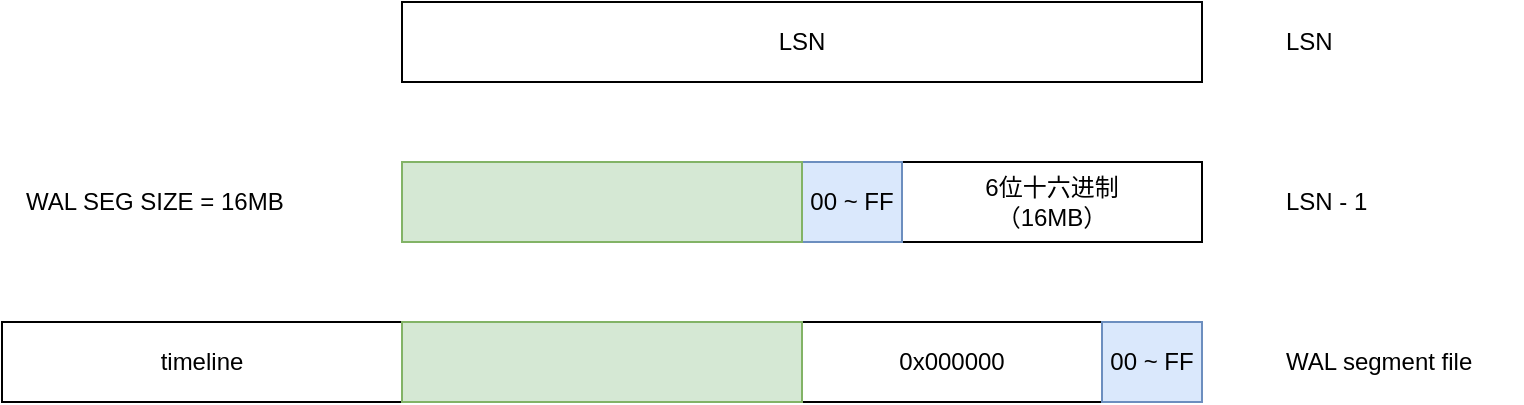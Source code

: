 <mxfile version="13.0.3" type="device"><diagram id="QaJPDkETyrftcMYt9uy4" name="Page-1"><mxGraphModel dx="1726" dy="680" grid="1" gridSize="10" guides="1" tooltips="1" connect="1" arrows="1" fold="1" page="1" pageScale="1" pageWidth="827" pageHeight="1169" math="0" shadow="0"><root><mxCell id="0"/><mxCell id="1" parent="0"/><mxCell id="G4vj9LLYk-FcvaOb1rR2-7" value="timeline" style="rounded=0;whiteSpace=wrap;html=1;" vertex="1" parent="1"><mxGeometry x="-40" y="320" width="200" height="40" as="geometry"/></mxCell><mxCell id="G4vj9LLYk-FcvaOb1rR2-5" value="0x000000" style="rounded=0;whiteSpace=wrap;html=1;" vertex="1" parent="1"><mxGeometry x="360" y="320" width="150" height="40" as="geometry"/></mxCell><mxCell id="G4vj9LLYk-FcvaOb1rR2-3" value="6位十六进制&lt;br&gt;（16MB）" style="rounded=0;whiteSpace=wrap;html=1;" vertex="1" parent="1"><mxGeometry x="410" y="240" width="150" height="40" as="geometry"/></mxCell><mxCell id="G4vj9LLYk-FcvaOb1rR2-2" value="00 ~ FF" style="rounded=0;whiteSpace=wrap;html=1;fillColor=#dae8fc;strokeColor=#6c8ebf;" vertex="1" parent="1"><mxGeometry x="360" y="240" width="50" height="40" as="geometry"/></mxCell><mxCell id="G4vj9LLYk-FcvaOb1rR2-4" value="" style="rounded=0;whiteSpace=wrap;html=1;fillColor=#d5e8d4;strokeColor=#82b366;" vertex="1" parent="1"><mxGeometry x="160" y="320" width="200" height="40" as="geometry"/></mxCell><mxCell id="G4vj9LLYk-FcvaOb1rR2-6" value="00 ~ FF" style="rounded=0;whiteSpace=wrap;html=1;fillColor=#dae8fc;strokeColor=#6c8ebf;" vertex="1" parent="1"><mxGeometry x="510" y="320" width="50" height="40" as="geometry"/></mxCell><mxCell id="G4vj9LLYk-FcvaOb1rR2-8" value="LSN" style="rounded=0;whiteSpace=wrap;html=1;" vertex="1" parent="1"><mxGeometry x="160" y="160" width="400" height="40" as="geometry"/></mxCell><mxCell id="G4vj9LLYk-FcvaOb1rR2-9" value="LSN" style="text;html=1;strokeColor=none;fillColor=none;align=left;verticalAlign=middle;whiteSpace=wrap;rounded=0;" vertex="1" parent="1"><mxGeometry x="600" y="170" width="40" height="20" as="geometry"/></mxCell><mxCell id="G4vj9LLYk-FcvaOb1rR2-10" value="LSN - 1" style="text;html=1;strokeColor=none;fillColor=none;align=left;verticalAlign=middle;whiteSpace=wrap;rounded=0;" vertex="1" parent="1"><mxGeometry x="600" y="250" width="60" height="20" as="geometry"/></mxCell><mxCell id="G4vj9LLYk-FcvaOb1rR2-11" value="WAL segment file" style="text;html=1;strokeColor=none;fillColor=none;align=left;verticalAlign=middle;whiteSpace=wrap;rounded=0;" vertex="1" parent="1"><mxGeometry x="600" y="330" width="120" height="20" as="geometry"/></mxCell><mxCell id="G4vj9LLYk-FcvaOb1rR2-12" value="WAL SEG SIZE = 16MB" style="text;html=1;strokeColor=none;fillColor=none;align=left;verticalAlign=middle;whiteSpace=wrap;rounded=0;" vertex="1" parent="1"><mxGeometry x="-30" y="250" width="140" height="20" as="geometry"/></mxCell><mxCell id="G4vj9LLYk-FcvaOb1rR2-1" value="" style="rounded=0;whiteSpace=wrap;html=1;fillColor=#d5e8d4;strokeColor=#82b366;" vertex="1" parent="1"><mxGeometry x="160" y="240" width="200" height="40" as="geometry"/></mxCell></root></mxGraphModel></diagram></mxfile>